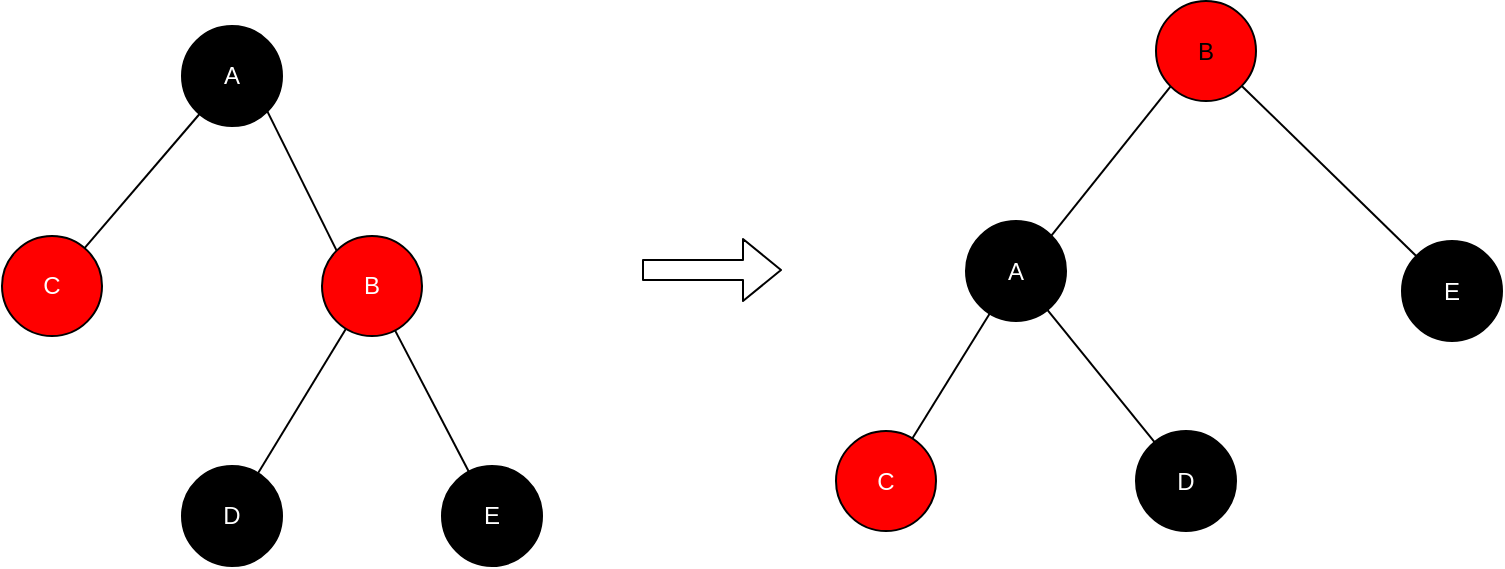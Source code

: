 <mxfile pages="1" version="11.2.4" type="device"><diagram id="YZeXVwDjw1Bd4UorH8uk" name="第 1 页"><mxGraphModel dx="1695" dy="566" grid="1" gridSize="10" guides="1" tooltips="1" connect="1" arrows="1" fold="1" page="1" pageScale="1" pageWidth="827" pageHeight="1169" math="0" shadow="0"><root><mxCell id="0"/><mxCell id="1" parent="0"/><mxCell id="fOvsUzuHjN6cGWeoDmGI-36" value="" style="edgeStyle=none;rounded=0;orthogonalLoop=1;jettySize=auto;html=1;startArrow=none;startFill=0;endArrow=none;endFill=0;" parent="1" source="fOvsUzuHjN6cGWeoDmGI-34" target="fOvsUzuHjN6cGWeoDmGI-35" edge="1"><mxGeometry relative="1" as="geometry"/></mxCell><mxCell id="fOvsUzuHjN6cGWeoDmGI-41" style="edgeStyle=none;rounded=0;orthogonalLoop=1;jettySize=auto;html=1;entryX=0;entryY=1;entryDx=0;entryDy=0;startArrow=none;startFill=0;endArrow=none;endFill=0;exitX=1;exitY=0;exitDx=0;exitDy=0;" parent="1" source="fOvsUzuHjN6cGWeoDmGI-34" target="fOvsUzuHjN6cGWeoDmGI-37" edge="1"><mxGeometry relative="1" as="geometry"><mxPoint x="-217" y="352.5" as="sourcePoint"/></mxGeometry></mxCell><mxCell id="fOvsUzuHjN6cGWeoDmGI-34" value="A" style="ellipse;whiteSpace=wrap;html=1;aspect=fixed;shadow=0;fillColor=#000000;fontColor=#FFFFFF;" parent="1" vertex="1"><mxGeometry x="-268" y="327.5" width="50" height="50" as="geometry"/></mxCell><mxCell id="fOvsUzuHjN6cGWeoDmGI-35" value="C" style="ellipse;whiteSpace=wrap;html=1;aspect=fixed;shadow=0;fillColor=#FF0000;fontColor=#FFFFFF;" parent="1" vertex="1"><mxGeometry x="-333" y="432.5" width="50" height="50" as="geometry"/></mxCell><mxCell id="fOvsUzuHjN6cGWeoDmGI-47" value="" style="edgeStyle=none;rounded=0;orthogonalLoop=1;jettySize=auto;html=1;startArrow=none;startFill=0;endArrow=none;endFill=0;" parent="1" source="fOvsUzuHjN6cGWeoDmGI-34" target="fOvsUzuHjN6cGWeoDmGI-46" edge="1"><mxGeometry relative="1" as="geometry"/></mxCell><mxCell id="fOvsUzuHjN6cGWeoDmGI-49" value="" style="edgeStyle=none;rounded=0;orthogonalLoop=1;jettySize=auto;html=1;startArrow=none;startFill=0;endArrow=none;endFill=0;" parent="1" source="fOvsUzuHjN6cGWeoDmGI-37" target="fOvsUzuHjN6cGWeoDmGI-48" edge="1"><mxGeometry relative="1" as="geometry"/></mxCell><mxCell id="fOvsUzuHjN6cGWeoDmGI-37" value="B" style="ellipse;whiteSpace=wrap;html=1;aspect=fixed;shadow=0;fillColor=#FF0000;" parent="1" vertex="1"><mxGeometry x="-173" y="217.5" width="50" height="50" as="geometry"/></mxCell><mxCell id="fOvsUzuHjN6cGWeoDmGI-48" value="E" style="ellipse;whiteSpace=wrap;html=1;aspect=fixed;shadow=0;fillColor=#000000;align=center;fontColor=#FFFFFF;" parent="1" vertex="1"><mxGeometry x="-50" y="337.5" width="50" height="50" as="geometry"/></mxCell><mxCell id="fOvsUzuHjN6cGWeoDmGI-46" value="D" style="ellipse;whiteSpace=wrap;html=1;aspect=fixed;shadow=0;fillColor=#000000;fontColor=#FFFFFF;" parent="1" vertex="1"><mxGeometry x="-183" y="432.5" width="50" height="50" as="geometry"/></mxCell><mxCell id="fOvsUzuHjN6cGWeoDmGI-50" value="" style="edgeStyle=none;rounded=0;orthogonalLoop=1;jettySize=auto;html=1;startArrow=none;startFill=0;endArrow=none;endFill=0;" parent="1" source="fOvsUzuHjN6cGWeoDmGI-52" target="fOvsUzuHjN6cGWeoDmGI-53" edge="1"><mxGeometry relative="1" as="geometry"/></mxCell><mxCell id="fOvsUzuHjN6cGWeoDmGI-51" style="edgeStyle=none;rounded=0;orthogonalLoop=1;jettySize=auto;html=1;exitX=1;exitY=1;exitDx=0;exitDy=0;entryX=0;entryY=0;entryDx=0;entryDy=0;startArrow=none;startFill=0;endArrow=none;endFill=0;" parent="1" source="fOvsUzuHjN6cGWeoDmGI-52" target="fOvsUzuHjN6cGWeoDmGI-56" edge="1"><mxGeometry relative="1" as="geometry"/></mxCell><mxCell id="fOvsUzuHjN6cGWeoDmGI-52" value="A" style="ellipse;whiteSpace=wrap;html=1;aspect=fixed;shadow=0;fillColor=#000000;fontColor=#FFFFFF;" parent="1" vertex="1"><mxGeometry x="-660" y="230" width="50" height="50" as="geometry"/></mxCell><mxCell id="fOvsUzuHjN6cGWeoDmGI-53" value="C" style="ellipse;whiteSpace=wrap;html=1;aspect=fixed;shadow=0;fillColor=#FF0000;fontColor=#FFFFFF;" parent="1" vertex="1"><mxGeometry x="-750" y="335" width="50" height="50" as="geometry"/></mxCell><mxCell id="fOvsUzuHjN6cGWeoDmGI-54" value="" style="edgeStyle=none;rounded=0;orthogonalLoop=1;jettySize=auto;html=1;startArrow=none;startFill=0;endArrow=none;endFill=0;" parent="1" source="fOvsUzuHjN6cGWeoDmGI-56" target="fOvsUzuHjN6cGWeoDmGI-58" edge="1"><mxGeometry relative="1" as="geometry"/></mxCell><mxCell id="fOvsUzuHjN6cGWeoDmGI-55" value="" style="edgeStyle=none;rounded=0;orthogonalLoop=1;jettySize=auto;html=1;startArrow=none;startFill=0;endArrow=none;endFill=0;" parent="1" source="fOvsUzuHjN6cGWeoDmGI-56" target="fOvsUzuHjN6cGWeoDmGI-57" edge="1"><mxGeometry relative="1" as="geometry"/></mxCell><mxCell id="fOvsUzuHjN6cGWeoDmGI-56" value="B" style="ellipse;whiteSpace=wrap;html=1;aspect=fixed;shadow=0;fillColor=#FF0000;fontColor=#FFFFFF;" parent="1" vertex="1"><mxGeometry x="-590" y="335" width="50" height="50" as="geometry"/></mxCell><mxCell id="fOvsUzuHjN6cGWeoDmGI-57" value="E" style="ellipse;whiteSpace=wrap;html=1;aspect=fixed;shadow=0;fillColor=#000000;fontColor=#FFFFFF;" parent="1" vertex="1"><mxGeometry x="-530" y="450" width="50" height="50" as="geometry"/></mxCell><mxCell id="fOvsUzuHjN6cGWeoDmGI-58" value="D" style="ellipse;whiteSpace=wrap;html=1;aspect=fixed;shadow=0;fillColor=#000000;fontColor=#FFFFFF;" parent="1" vertex="1"><mxGeometry x="-660" y="450" width="50" height="50" as="geometry"/></mxCell><mxCell id="EIoOV3jpvcR2TtJVCDdz-1" value="" style="shape=flexArrow;endArrow=classic;html=1;fontSize=20;fontColor=#FFFFFF;" edge="1" parent="1"><mxGeometry width="50" height="50" relative="1" as="geometry"><mxPoint x="-430" y="352" as="sourcePoint"/><mxPoint x="-360" y="352" as="targetPoint"/></mxGeometry></mxCell></root></mxGraphModel></diagram></mxfile>